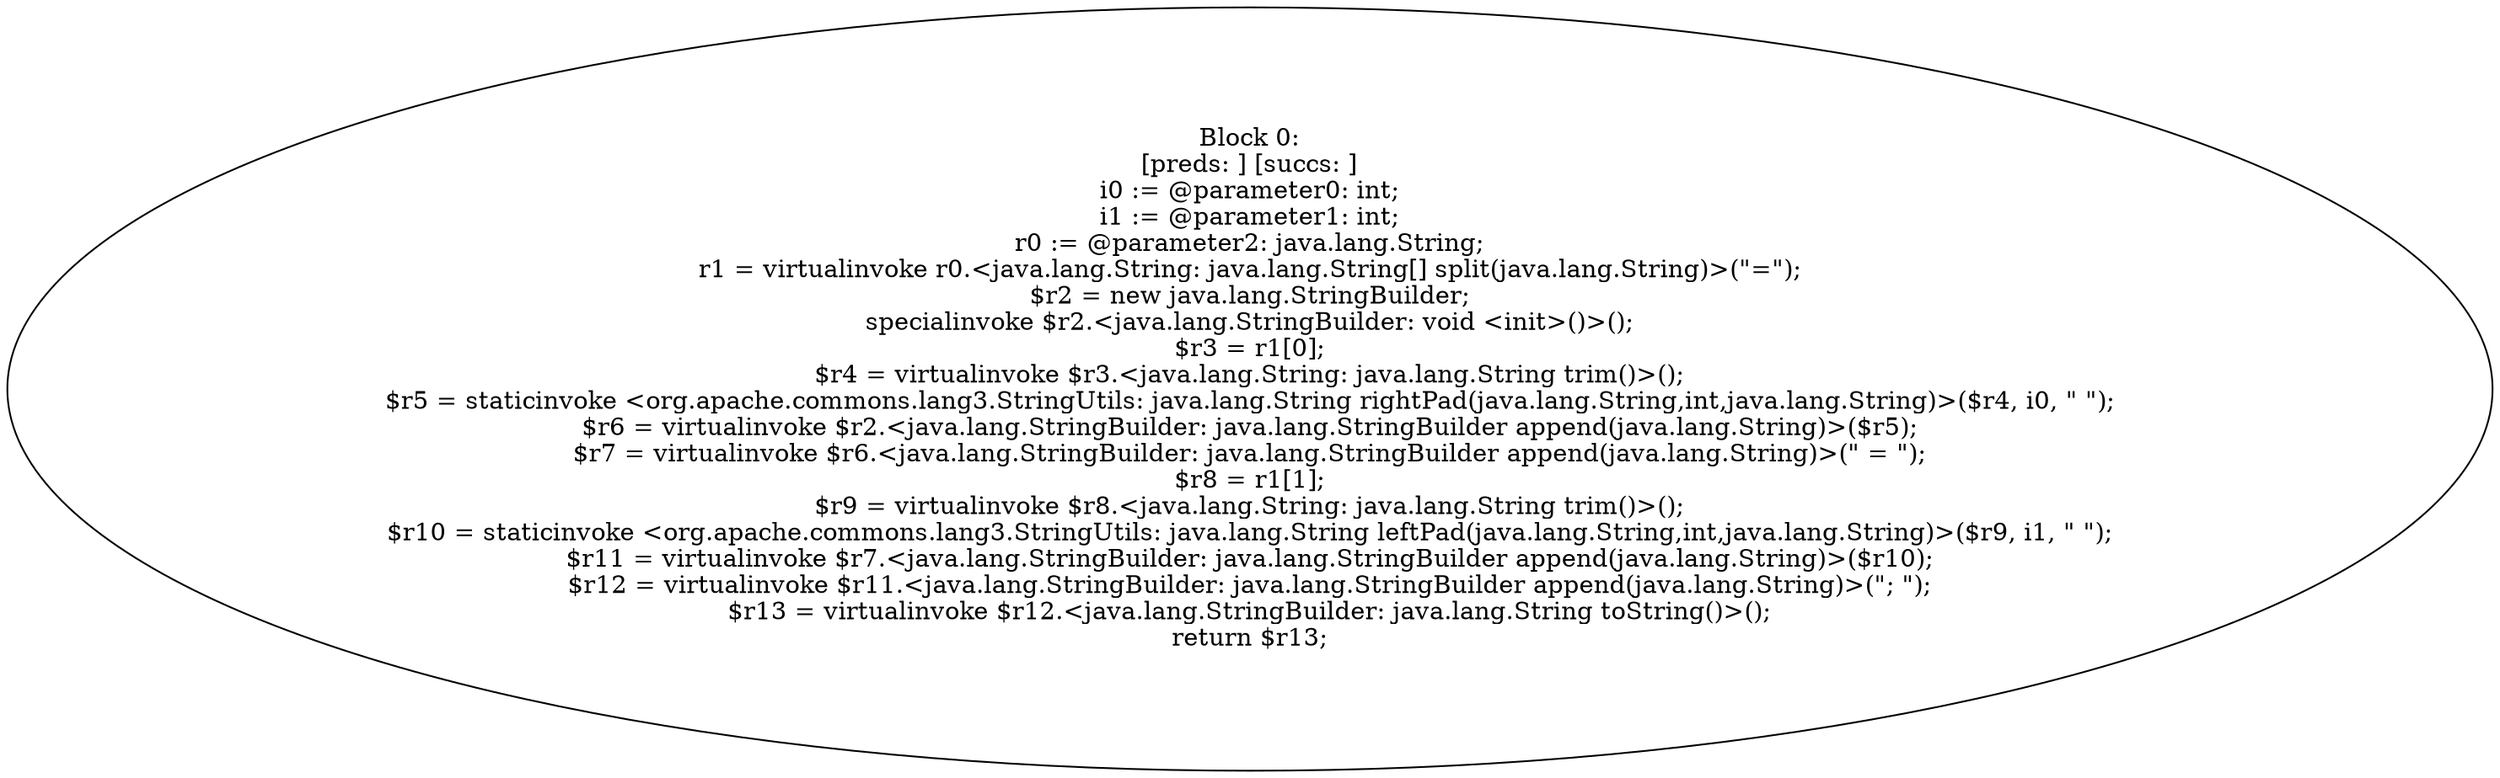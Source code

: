 digraph "unitGraph" {
    "Block 0:
[preds: ] [succs: ]
i0 := @parameter0: int;
i1 := @parameter1: int;
r0 := @parameter2: java.lang.String;
r1 = virtualinvoke r0.<java.lang.String: java.lang.String[] split(java.lang.String)>(\"=\");
$r2 = new java.lang.StringBuilder;
specialinvoke $r2.<java.lang.StringBuilder: void <init>()>();
$r3 = r1[0];
$r4 = virtualinvoke $r3.<java.lang.String: java.lang.String trim()>();
$r5 = staticinvoke <org.apache.commons.lang3.StringUtils: java.lang.String rightPad(java.lang.String,int,java.lang.String)>($r4, i0, \" \");
$r6 = virtualinvoke $r2.<java.lang.StringBuilder: java.lang.StringBuilder append(java.lang.String)>($r5);
$r7 = virtualinvoke $r6.<java.lang.StringBuilder: java.lang.StringBuilder append(java.lang.String)>(\" = \");
$r8 = r1[1];
$r9 = virtualinvoke $r8.<java.lang.String: java.lang.String trim()>();
$r10 = staticinvoke <org.apache.commons.lang3.StringUtils: java.lang.String leftPad(java.lang.String,int,java.lang.String)>($r9, i1, \" \");
$r11 = virtualinvoke $r7.<java.lang.StringBuilder: java.lang.StringBuilder append(java.lang.String)>($r10);
$r12 = virtualinvoke $r11.<java.lang.StringBuilder: java.lang.StringBuilder append(java.lang.String)>(\"; \");
$r13 = virtualinvoke $r12.<java.lang.StringBuilder: java.lang.String toString()>();
return $r13;
"
}
